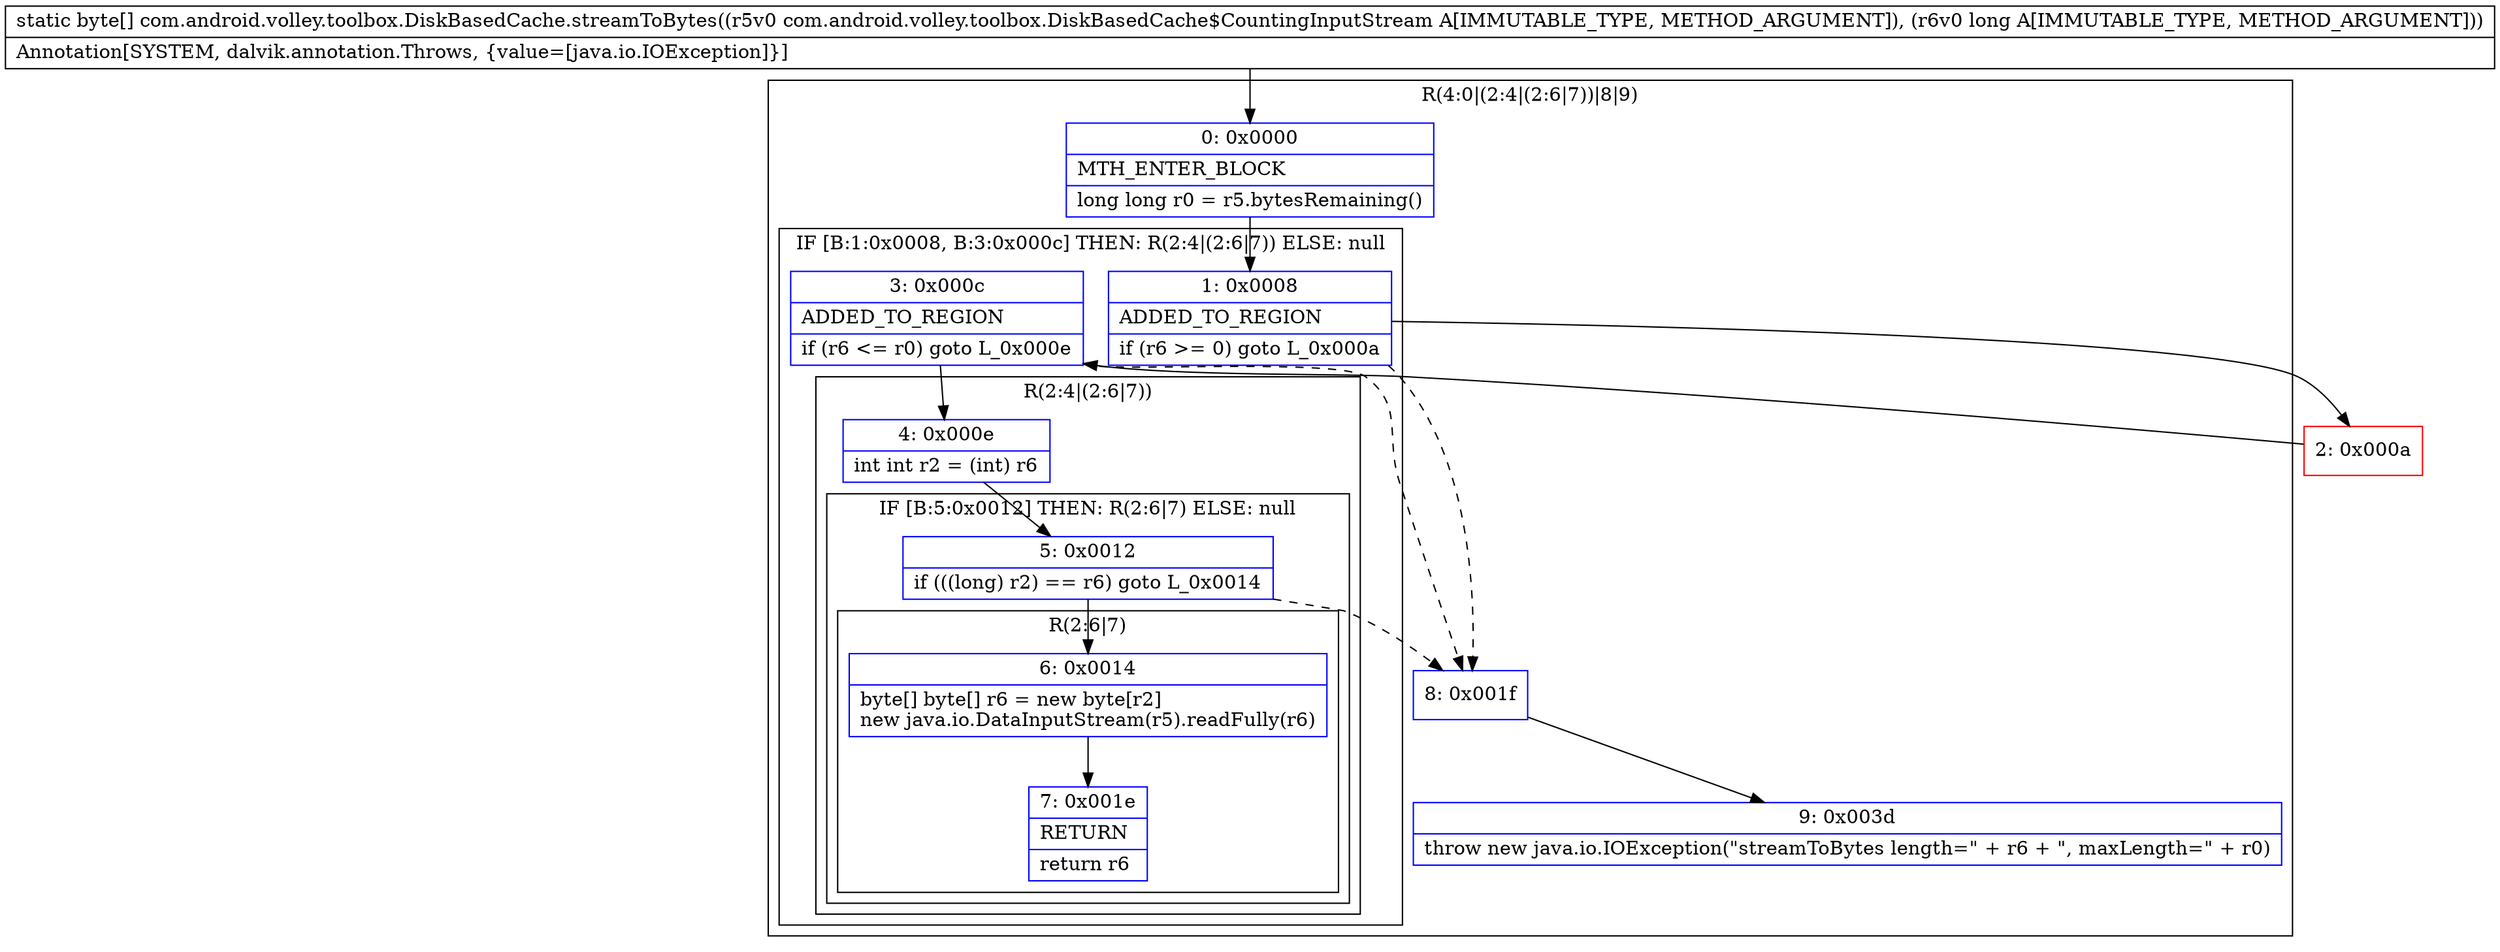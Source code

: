 digraph "CFG forcom.android.volley.toolbox.DiskBasedCache.streamToBytes(Lcom\/android\/volley\/toolbox\/DiskBasedCache$CountingInputStream;J)[B" {
subgraph cluster_Region_1919221443 {
label = "R(4:0|(2:4|(2:6|7))|8|9)";
node [shape=record,color=blue];
Node_0 [shape=record,label="{0\:\ 0x0000|MTH_ENTER_BLOCK\l|long long r0 = r5.bytesRemaining()\l}"];
subgraph cluster_IfRegion_1653252290 {
label = "IF [B:1:0x0008, B:3:0x000c] THEN: R(2:4|(2:6|7)) ELSE: null";
node [shape=record,color=blue];
Node_1 [shape=record,label="{1\:\ 0x0008|ADDED_TO_REGION\l|if (r6 \>= 0) goto L_0x000a\l}"];
Node_3 [shape=record,label="{3\:\ 0x000c|ADDED_TO_REGION\l|if (r6 \<= r0) goto L_0x000e\l}"];
subgraph cluster_Region_1238706067 {
label = "R(2:4|(2:6|7))";
node [shape=record,color=blue];
Node_4 [shape=record,label="{4\:\ 0x000e|int int r2 = (int) r6\l}"];
subgraph cluster_IfRegion_2081030766 {
label = "IF [B:5:0x0012] THEN: R(2:6|7) ELSE: null";
node [shape=record,color=blue];
Node_5 [shape=record,label="{5\:\ 0x0012|if (((long) r2) == r6) goto L_0x0014\l}"];
subgraph cluster_Region_701331914 {
label = "R(2:6|7)";
node [shape=record,color=blue];
Node_6 [shape=record,label="{6\:\ 0x0014|byte[] byte[] r6 = new byte[r2]\lnew java.io.DataInputStream(r5).readFully(r6)\l}"];
Node_7 [shape=record,label="{7\:\ 0x001e|RETURN\l|return r6\l}"];
}
}
}
}
Node_8 [shape=record,label="{8\:\ 0x001f}"];
Node_9 [shape=record,label="{9\:\ 0x003d|throw new java.io.IOException(\"streamToBytes length=\" + r6 + \", maxLength=\" + r0)\l}"];
}
Node_2 [shape=record,color=red,label="{2\:\ 0x000a}"];
MethodNode[shape=record,label="{static byte[] com.android.volley.toolbox.DiskBasedCache.streamToBytes((r5v0 com.android.volley.toolbox.DiskBasedCache$CountingInputStream A[IMMUTABLE_TYPE, METHOD_ARGUMENT]), (r6v0 long A[IMMUTABLE_TYPE, METHOD_ARGUMENT]))  | Annotation[SYSTEM, dalvik.annotation.Throws, \{value=[java.io.IOException]\}]\l}"];
MethodNode -> Node_0;
Node_0 -> Node_1;
Node_1 -> Node_2;
Node_1 -> Node_8[style=dashed];
Node_3 -> Node_4;
Node_3 -> Node_8[style=dashed];
Node_4 -> Node_5;
Node_5 -> Node_6;
Node_5 -> Node_8[style=dashed];
Node_6 -> Node_7;
Node_8 -> Node_9;
Node_2 -> Node_3;
}

